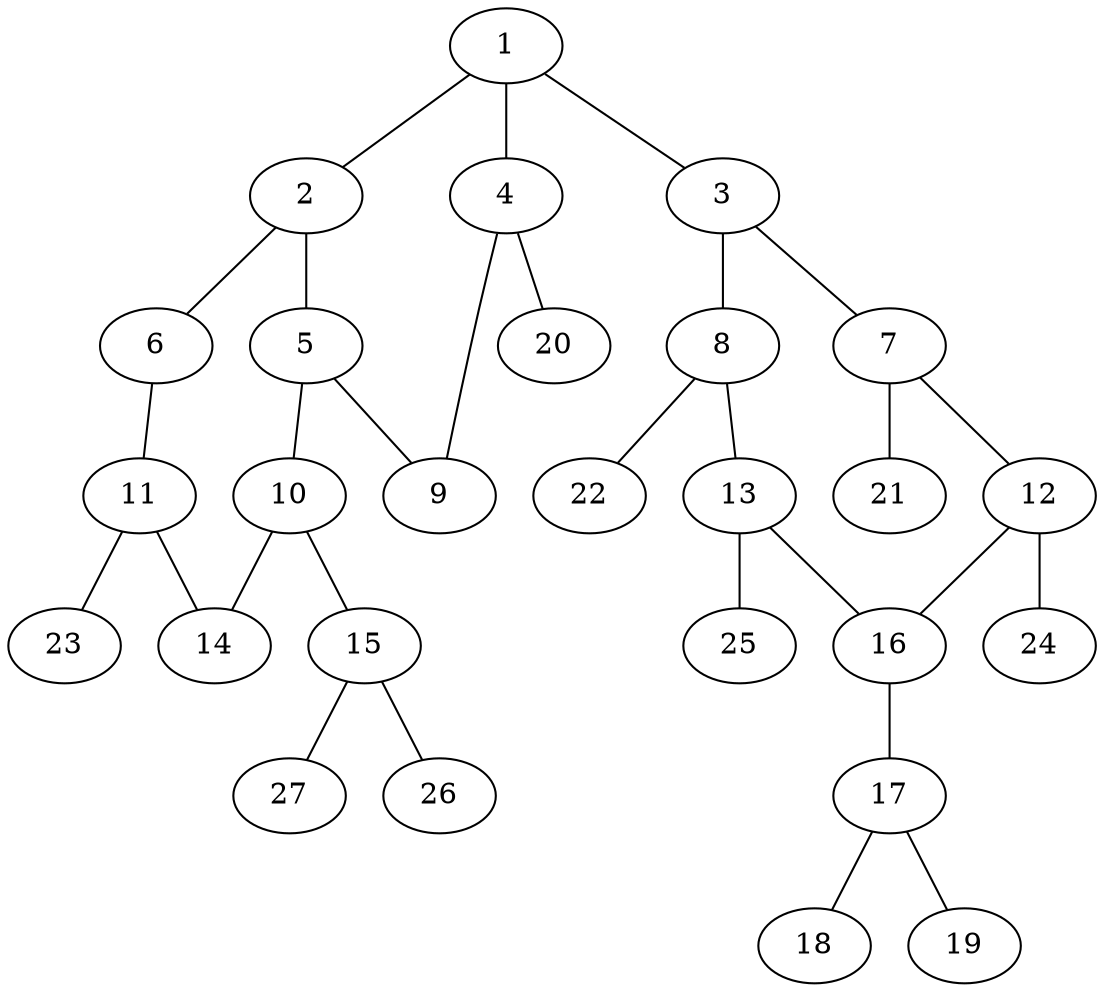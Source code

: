 graph molecule_1528 {
	1	 [chem=N];
	2	 [chem=C];
	1 -- 2	 [valence=1];
	3	 [chem=C];
	1 -- 3	 [valence=1];
	4	 [chem=C];
	1 -- 4	 [valence=1];
	5	 [chem=C];
	2 -- 5	 [valence=2];
	6	 [chem=N];
	2 -- 6	 [valence=1];
	7	 [chem=C];
	3 -- 7	 [valence=2];
	8	 [chem=C];
	3 -- 8	 [valence=1];
	9	 [chem=N];
	4 -- 9	 [valence=2];
	20	 [chem=H];
	4 -- 20	 [valence=1];
	5 -- 9	 [valence=1];
	10	 [chem=C];
	5 -- 10	 [valence=1];
	11	 [chem=C];
	6 -- 11	 [valence=2];
	12	 [chem=C];
	7 -- 12	 [valence=1];
	21	 [chem=H];
	7 -- 21	 [valence=1];
	13	 [chem=C];
	8 -- 13	 [valence=2];
	22	 [chem=H];
	8 -- 22	 [valence=1];
	14	 [chem=N];
	10 -- 14	 [valence=2];
	15	 [chem=N];
	10 -- 15	 [valence=1];
	11 -- 14	 [valence=1];
	23	 [chem=H];
	11 -- 23	 [valence=1];
	16	 [chem=C];
	12 -- 16	 [valence=2];
	24	 [chem=H];
	12 -- 24	 [valence=1];
	13 -- 16	 [valence=1];
	25	 [chem=H];
	13 -- 25	 [valence=1];
	26	 [chem=H];
	15 -- 26	 [valence=1];
	27	 [chem=H];
	15 -- 27	 [valence=1];
	17	 [chem=N];
	16 -- 17	 [valence=1];
	18	 [chem=O];
	17 -- 18	 [valence=2];
	19	 [chem=O];
	17 -- 19	 [valence=1];
}
